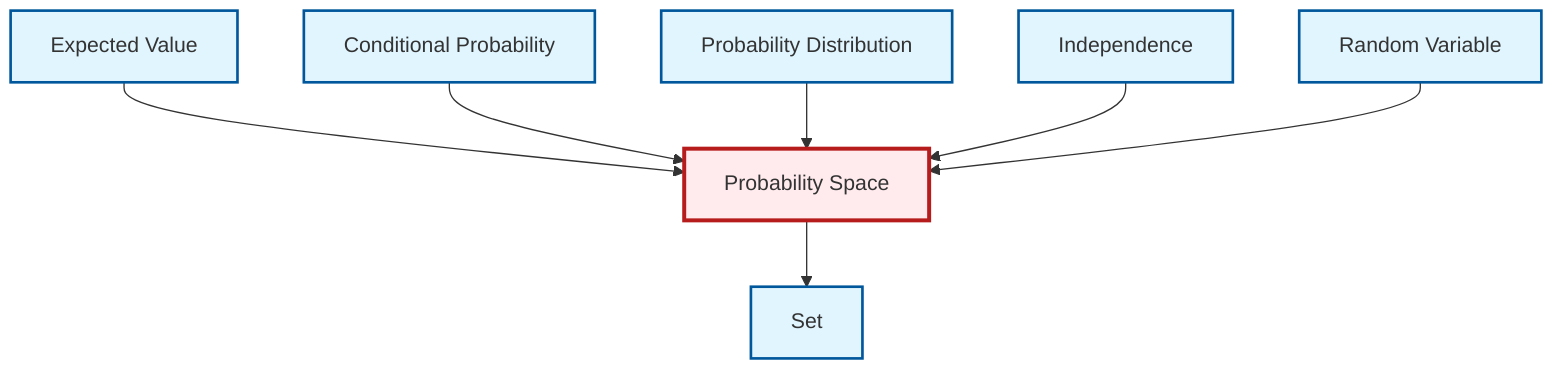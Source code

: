 graph TD
    classDef definition fill:#e1f5fe,stroke:#01579b,stroke-width:2px
    classDef theorem fill:#f3e5f5,stroke:#4a148c,stroke-width:2px
    classDef axiom fill:#fff3e0,stroke:#e65100,stroke-width:2px
    classDef example fill:#e8f5e9,stroke:#1b5e20,stroke-width:2px
    classDef current fill:#ffebee,stroke:#b71c1c,stroke-width:3px
    def-conditional-probability["Conditional Probability"]:::definition
    def-random-variable["Random Variable"]:::definition
    def-expectation["Expected Value"]:::definition
    def-independence["Independence"]:::definition
    def-probability-space["Probability Space"]:::definition
    def-probability-distribution["Probability Distribution"]:::definition
    def-set["Set"]:::definition
    def-probability-space --> def-set
    def-expectation --> def-probability-space
    def-conditional-probability --> def-probability-space
    def-probability-distribution --> def-probability-space
    def-independence --> def-probability-space
    def-random-variable --> def-probability-space
    class def-probability-space current